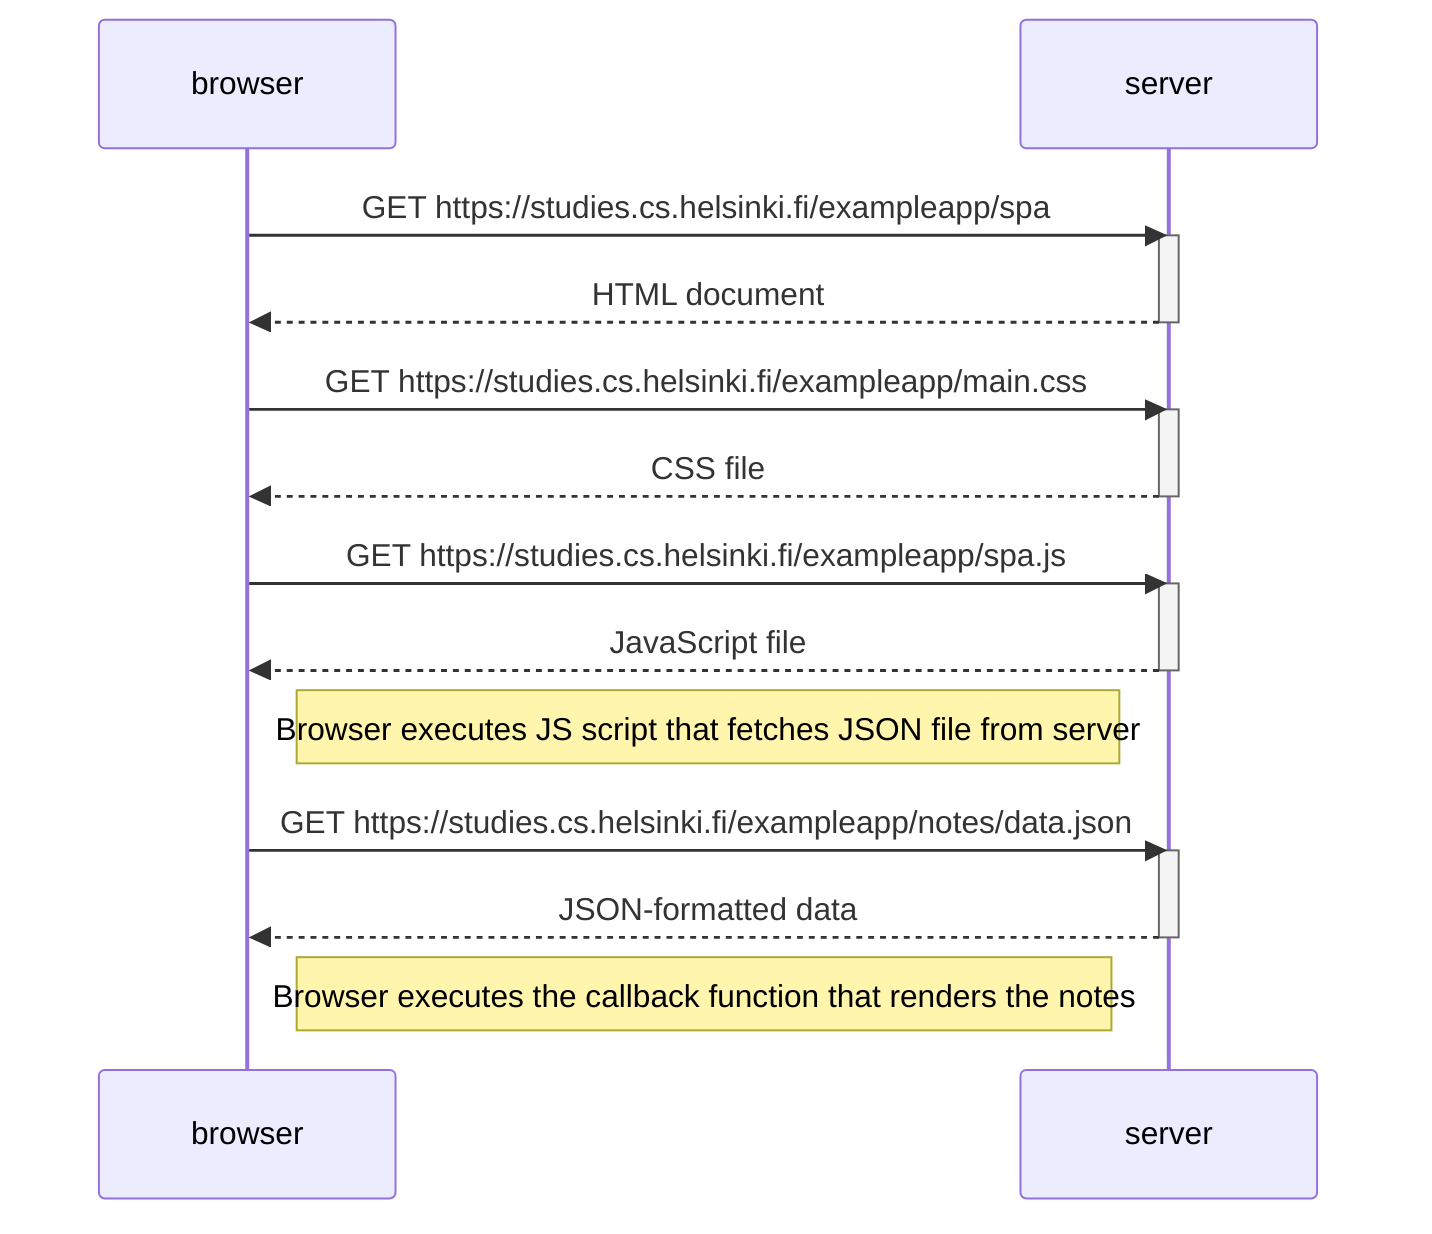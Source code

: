 sequenceDiagram
    participant browser
    participant server

    browser->>server: GET https://studies.cs.helsinki.fi/exampleapp/spa
    activate server
    server-->>browser: HTML document
    deactivate server

    browser->>server: GET https://studies.cs.helsinki.fi/exampleapp/main.css
    activate server
    server-->>browser: CSS file
    deactivate server

    browser->>server: GET https://studies.cs.helsinki.fi/exampleapp/spa.js
    activate server
    server-->>browser: JavaScript file
    deactivate server
    note right of browser: Browser executes JS script that fetches JSON file from server
    
    

    browser->>server: GET https://studies.cs.helsinki.fi/exampleapp/notes/data.json
    activate server
    server-->>browser: JSON-formatted data
    deactivate server
    note right of browser: Browser executes the callback function that renders the notes